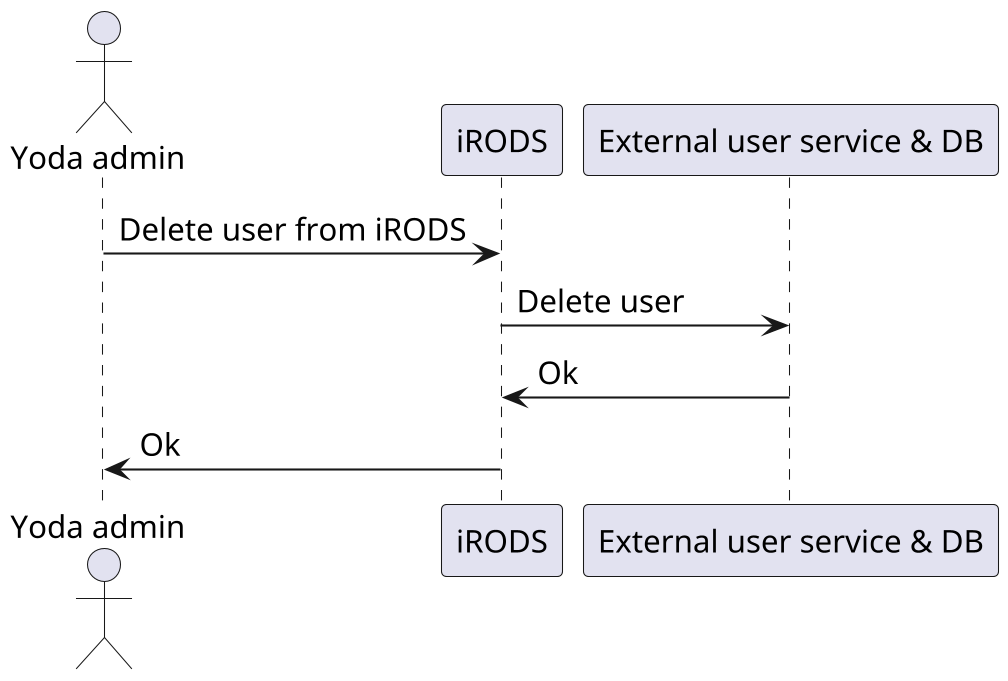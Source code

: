 @startuml

skinparam defaultFontName CMU Serif
skinparam defaultFontSize 15
skinparam shadowing false
skinparam dpi 200

actor       "Yoda admin" as ya
participant "iRODS" as irods
participant "External user service & DB" as eus

ya      -> irods  : Delete user from iRODS
irods   -> eus    : Delete user
irods   <- eus    : Ok
ya      <- irods  : Ok

@enduml
